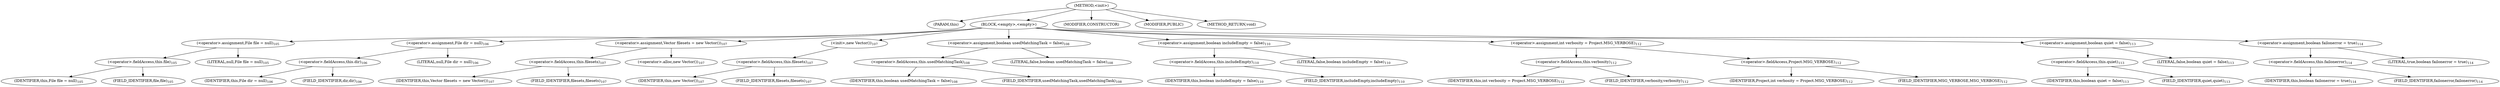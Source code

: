 digraph "&lt;init&gt;" {  
"1384" [label = <(METHOD,&lt;init&gt;)> ]
"1385" [label = <(PARAM,this)> ]
"1386" [label = <(BLOCK,&lt;empty&gt;,&lt;empty&gt;)> ]
"1387" [label = <(&lt;operator&gt;.assignment,File file = null)<SUB>105</SUB>> ]
"1388" [label = <(&lt;operator&gt;.fieldAccess,this.file)<SUB>105</SUB>> ]
"1389" [label = <(IDENTIFIER,this,File file = null)<SUB>105</SUB>> ]
"1390" [label = <(FIELD_IDENTIFIER,file,file)<SUB>105</SUB>> ]
"1391" [label = <(LITERAL,null,File file = null)<SUB>105</SUB>> ]
"1392" [label = <(&lt;operator&gt;.assignment,File dir = null)<SUB>106</SUB>> ]
"1393" [label = <(&lt;operator&gt;.fieldAccess,this.dir)<SUB>106</SUB>> ]
"1394" [label = <(IDENTIFIER,this,File dir = null)<SUB>106</SUB>> ]
"1395" [label = <(FIELD_IDENTIFIER,dir,dir)<SUB>106</SUB>> ]
"1396" [label = <(LITERAL,null,File dir = null)<SUB>106</SUB>> ]
"1397" [label = <(&lt;operator&gt;.assignment,Vector filesets = new Vector())<SUB>107</SUB>> ]
"1398" [label = <(&lt;operator&gt;.fieldAccess,this.filesets)<SUB>107</SUB>> ]
"1399" [label = <(IDENTIFIER,this,Vector filesets = new Vector())<SUB>107</SUB>> ]
"1400" [label = <(FIELD_IDENTIFIER,filesets,filesets)<SUB>107</SUB>> ]
"1401" [label = <(&lt;operator&gt;.alloc,new Vector())<SUB>107</SUB>> ]
"1402" [label = <(&lt;init&gt;,new Vector())<SUB>107</SUB>> ]
"1403" [label = <(&lt;operator&gt;.fieldAccess,this.filesets)<SUB>107</SUB>> ]
"1404" [label = <(IDENTIFIER,this,new Vector())<SUB>107</SUB>> ]
"1405" [label = <(FIELD_IDENTIFIER,filesets,filesets)<SUB>107</SUB>> ]
"1406" [label = <(&lt;operator&gt;.assignment,boolean usedMatchingTask = false)<SUB>108</SUB>> ]
"1407" [label = <(&lt;operator&gt;.fieldAccess,this.usedMatchingTask)<SUB>108</SUB>> ]
"1408" [label = <(IDENTIFIER,this,boolean usedMatchingTask = false)<SUB>108</SUB>> ]
"1409" [label = <(FIELD_IDENTIFIER,usedMatchingTask,usedMatchingTask)<SUB>108</SUB>> ]
"1410" [label = <(LITERAL,false,boolean usedMatchingTask = false)<SUB>108</SUB>> ]
"1411" [label = <(&lt;operator&gt;.assignment,boolean includeEmpty = false)<SUB>110</SUB>> ]
"1412" [label = <(&lt;operator&gt;.fieldAccess,this.includeEmpty)<SUB>110</SUB>> ]
"1413" [label = <(IDENTIFIER,this,boolean includeEmpty = false)<SUB>110</SUB>> ]
"1414" [label = <(FIELD_IDENTIFIER,includeEmpty,includeEmpty)<SUB>110</SUB>> ]
"1415" [label = <(LITERAL,false,boolean includeEmpty = false)<SUB>110</SUB>> ]
"1416" [label = <(&lt;operator&gt;.assignment,int verbosity = Project.MSG_VERBOSE)<SUB>112</SUB>> ]
"1417" [label = <(&lt;operator&gt;.fieldAccess,this.verbosity)<SUB>112</SUB>> ]
"1418" [label = <(IDENTIFIER,this,int verbosity = Project.MSG_VERBOSE)<SUB>112</SUB>> ]
"1419" [label = <(FIELD_IDENTIFIER,verbosity,verbosity)<SUB>112</SUB>> ]
"1420" [label = <(&lt;operator&gt;.fieldAccess,Project.MSG_VERBOSE)<SUB>112</SUB>> ]
"1421" [label = <(IDENTIFIER,Project,int verbosity = Project.MSG_VERBOSE)<SUB>112</SUB>> ]
"1422" [label = <(FIELD_IDENTIFIER,MSG_VERBOSE,MSG_VERBOSE)<SUB>112</SUB>> ]
"1423" [label = <(&lt;operator&gt;.assignment,boolean quiet = false)<SUB>113</SUB>> ]
"1424" [label = <(&lt;operator&gt;.fieldAccess,this.quiet)<SUB>113</SUB>> ]
"1425" [label = <(IDENTIFIER,this,boolean quiet = false)<SUB>113</SUB>> ]
"1426" [label = <(FIELD_IDENTIFIER,quiet,quiet)<SUB>113</SUB>> ]
"1427" [label = <(LITERAL,false,boolean quiet = false)<SUB>113</SUB>> ]
"1428" [label = <(&lt;operator&gt;.assignment,boolean failonerror = true)<SUB>114</SUB>> ]
"1429" [label = <(&lt;operator&gt;.fieldAccess,this.failonerror)<SUB>114</SUB>> ]
"1430" [label = <(IDENTIFIER,this,boolean failonerror = true)<SUB>114</SUB>> ]
"1431" [label = <(FIELD_IDENTIFIER,failonerror,failonerror)<SUB>114</SUB>> ]
"1432" [label = <(LITERAL,true,boolean failonerror = true)<SUB>114</SUB>> ]
"1433" [label = <(MODIFIER,CONSTRUCTOR)> ]
"1434" [label = <(MODIFIER,PUBLIC)> ]
"1435" [label = <(METHOD_RETURN,void)> ]
  "1384" -> "1385" 
  "1384" -> "1386" 
  "1384" -> "1433" 
  "1384" -> "1434" 
  "1384" -> "1435" 
  "1386" -> "1387" 
  "1386" -> "1392" 
  "1386" -> "1397" 
  "1386" -> "1402" 
  "1386" -> "1406" 
  "1386" -> "1411" 
  "1386" -> "1416" 
  "1386" -> "1423" 
  "1386" -> "1428" 
  "1387" -> "1388" 
  "1387" -> "1391" 
  "1388" -> "1389" 
  "1388" -> "1390" 
  "1392" -> "1393" 
  "1392" -> "1396" 
  "1393" -> "1394" 
  "1393" -> "1395" 
  "1397" -> "1398" 
  "1397" -> "1401" 
  "1398" -> "1399" 
  "1398" -> "1400" 
  "1402" -> "1403" 
  "1403" -> "1404" 
  "1403" -> "1405" 
  "1406" -> "1407" 
  "1406" -> "1410" 
  "1407" -> "1408" 
  "1407" -> "1409" 
  "1411" -> "1412" 
  "1411" -> "1415" 
  "1412" -> "1413" 
  "1412" -> "1414" 
  "1416" -> "1417" 
  "1416" -> "1420" 
  "1417" -> "1418" 
  "1417" -> "1419" 
  "1420" -> "1421" 
  "1420" -> "1422" 
  "1423" -> "1424" 
  "1423" -> "1427" 
  "1424" -> "1425" 
  "1424" -> "1426" 
  "1428" -> "1429" 
  "1428" -> "1432" 
  "1429" -> "1430" 
  "1429" -> "1431" 
}
